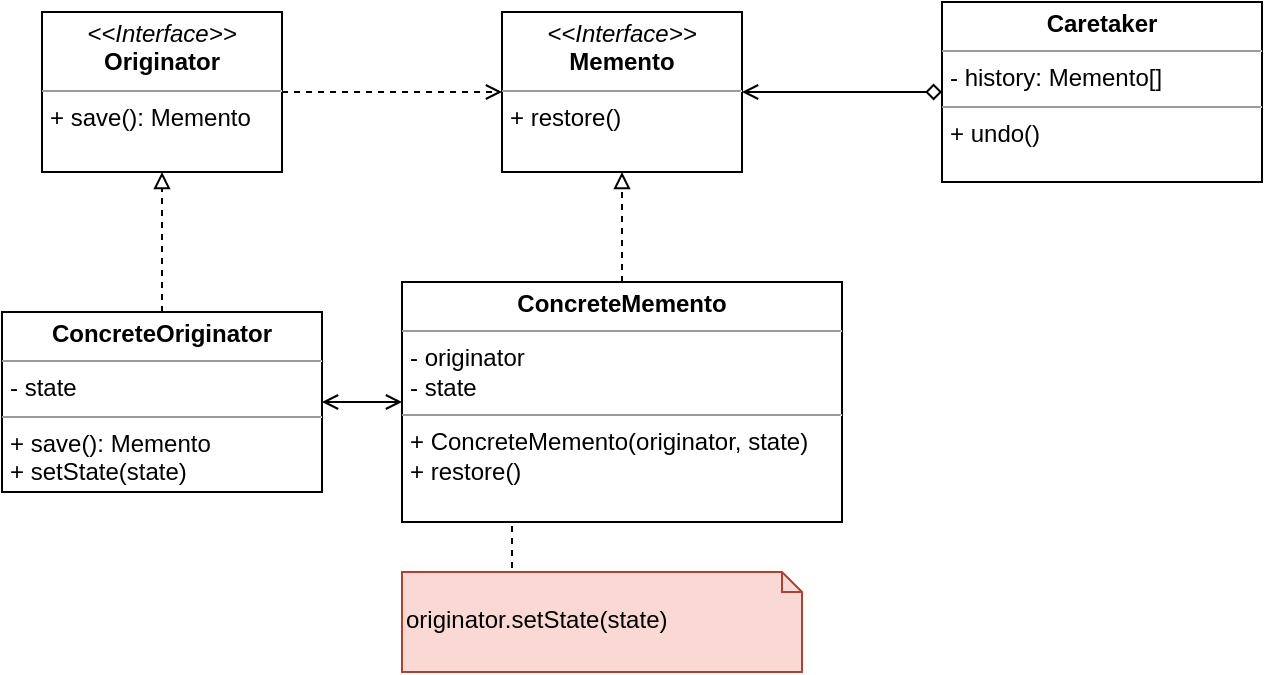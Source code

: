 <mxfile version="20.8.16" type="device"><diagram name="Page-1" id="3tTTXa7rZLXD9XRgYw_m"><mxGraphModel dx="595" dy="654" grid="1" gridSize="10" guides="1" tooltips="1" connect="1" arrows="1" fold="1" page="1" pageScale="1" pageWidth="827" pageHeight="1169" math="0" shadow="0"><root><mxCell id="0"/><mxCell id="1" parent="0"/><mxCell id="pShXJEOkSPsgOpPh4vYT-6" style="edgeStyle=orthogonalEdgeStyle;rounded=0;orthogonalLoop=1;jettySize=auto;html=1;exitX=1;exitY=0.5;exitDx=0;exitDy=0;dashed=1;endArrow=open;endFill=0;" edge="1" parent="1" source="pShXJEOkSPsgOpPh4vYT-1" target="pShXJEOkSPsgOpPh4vYT-2"><mxGeometry relative="1" as="geometry"/></mxCell><mxCell id="pShXJEOkSPsgOpPh4vYT-1" value="&lt;p style=&quot;margin:0px;margin-top:4px;text-align:center;&quot;&gt;&lt;i&gt;&amp;lt;&amp;lt;Interface&amp;gt;&amp;gt;&lt;/i&gt;&lt;br&gt;&lt;b&gt;Originator&lt;/b&gt;&lt;/p&gt;&lt;hr size=&quot;1&quot;&gt;&lt;p style=&quot;margin:0px;margin-left:4px;&quot;&gt;+ save(): Memento&lt;/p&gt;" style="verticalAlign=top;align=left;overflow=fill;fontSize=12;fontFamily=Helvetica;html=1;" vertex="1" parent="1"><mxGeometry x="80" y="200" width="120" height="80" as="geometry"/></mxCell><mxCell id="pShXJEOkSPsgOpPh4vYT-2" value="&lt;p style=&quot;margin:0px;margin-top:4px;text-align:center;&quot;&gt;&lt;i&gt;&amp;lt;&amp;lt;Interface&amp;gt;&amp;gt;&lt;/i&gt;&lt;br&gt;&lt;b&gt;Memento&lt;/b&gt;&lt;/p&gt;&lt;hr size=&quot;1&quot;&gt;&lt;p style=&quot;margin:0px;margin-left:4px;&quot;&gt;+ restore()&lt;/p&gt;" style="verticalAlign=top;align=left;overflow=fill;fontSize=12;fontFamily=Helvetica;html=1;" vertex="1" parent="1"><mxGeometry x="310" y="200" width="120" height="80" as="geometry"/></mxCell><mxCell id="pShXJEOkSPsgOpPh4vYT-8" style="edgeStyle=orthogonalEdgeStyle;rounded=0;orthogonalLoop=1;jettySize=auto;html=1;exitX=0.5;exitY=0;exitDx=0;exitDy=0;entryX=0.5;entryY=1;entryDx=0;entryDy=0;dashed=1;endArrow=block;endFill=0;" edge="1" parent="1" source="pShXJEOkSPsgOpPh4vYT-3" target="pShXJEOkSPsgOpPh4vYT-1"><mxGeometry relative="1" as="geometry"/></mxCell><mxCell id="pShXJEOkSPsgOpPh4vYT-10" style="edgeStyle=orthogonalEdgeStyle;rounded=0;orthogonalLoop=1;jettySize=auto;html=1;exitX=1;exitY=0.5;exitDx=0;exitDy=0;startArrow=open;startFill=0;endArrow=open;endFill=0;" edge="1" parent="1" source="pShXJEOkSPsgOpPh4vYT-3" target="pShXJEOkSPsgOpPh4vYT-4"><mxGeometry relative="1" as="geometry"/></mxCell><mxCell id="pShXJEOkSPsgOpPh4vYT-3" value="&lt;p style=&quot;margin:0px;margin-top:4px;text-align:center;&quot;&gt;&lt;b&gt;ConcreteOriginator&lt;/b&gt;&lt;/p&gt;&lt;hr size=&quot;1&quot;&gt;&lt;p style=&quot;margin:0px;margin-left:4px;&quot;&gt;- state&lt;/p&gt;&lt;hr size=&quot;1&quot;&gt;&lt;p style=&quot;margin:0px;margin-left:4px;&quot;&gt;+ save(): Memento&lt;/p&gt;&lt;p style=&quot;margin:0px;margin-left:4px;&quot;&gt;+ setState(state)&lt;/p&gt;" style="verticalAlign=top;align=left;overflow=fill;fontSize=12;fontFamily=Helvetica;html=1;" vertex="1" parent="1"><mxGeometry x="60" y="350" width="160" height="90" as="geometry"/></mxCell><mxCell id="pShXJEOkSPsgOpPh4vYT-9" style="edgeStyle=orthogonalEdgeStyle;rounded=0;orthogonalLoop=1;jettySize=auto;html=1;exitX=0.5;exitY=0;exitDx=0;exitDy=0;dashed=1;endArrow=block;endFill=0;" edge="1" parent="1" source="pShXJEOkSPsgOpPh4vYT-4" target="pShXJEOkSPsgOpPh4vYT-2"><mxGeometry relative="1" as="geometry"/></mxCell><mxCell id="pShXJEOkSPsgOpPh4vYT-4" value="&lt;p style=&quot;margin:0px;margin-top:4px;text-align:center;&quot;&gt;&lt;b&gt;ConcreteMemento&lt;/b&gt;&lt;/p&gt;&lt;hr size=&quot;1&quot;&gt;&lt;p style=&quot;margin:0px;margin-left:4px;&quot;&gt;- originator&lt;/p&gt;&lt;p style=&quot;margin:0px;margin-left:4px;&quot;&gt;- state&lt;/p&gt;&lt;hr size=&quot;1&quot;&gt;&lt;p style=&quot;margin:0px;margin-left:4px;&quot;&gt;+ ConcreteMemento(originator, state)&lt;/p&gt;&lt;p style=&quot;margin:0px;margin-left:4px;&quot;&gt;+ restore()&lt;/p&gt;" style="verticalAlign=top;align=left;overflow=fill;fontSize=12;fontFamily=Helvetica;html=1;" vertex="1" parent="1"><mxGeometry x="260" y="335" width="220" height="120" as="geometry"/></mxCell><mxCell id="pShXJEOkSPsgOpPh4vYT-7" style="edgeStyle=orthogonalEdgeStyle;rounded=0;orthogonalLoop=1;jettySize=auto;html=1;exitX=0;exitY=0.5;exitDx=0;exitDy=0;entryX=1;entryY=0.5;entryDx=0;entryDy=0;endArrow=open;endFill=0;startArrow=diamond;startFill=0;" edge="1" parent="1" source="pShXJEOkSPsgOpPh4vYT-5" target="pShXJEOkSPsgOpPh4vYT-2"><mxGeometry relative="1" as="geometry"/></mxCell><mxCell id="pShXJEOkSPsgOpPh4vYT-5" value="&lt;p style=&quot;margin:0px;margin-top:4px;text-align:center;&quot;&gt;&lt;b&gt;Caretaker&lt;/b&gt;&lt;/p&gt;&lt;hr size=&quot;1&quot;&gt;&lt;p style=&quot;margin:0px;margin-left:4px;&quot;&gt;- history: Memento[]&lt;/p&gt;&lt;hr size=&quot;1&quot;&gt;&lt;p style=&quot;margin:0px;margin-left:4px;&quot;&gt;+ undo()&lt;/p&gt;" style="verticalAlign=top;align=left;overflow=fill;fontSize=12;fontFamily=Helvetica;html=1;" vertex="1" parent="1"><mxGeometry x="530" y="195" width="160" height="90" as="geometry"/></mxCell><mxCell id="pShXJEOkSPsgOpPh4vYT-14" style="edgeStyle=orthogonalEdgeStyle;rounded=0;orthogonalLoop=1;jettySize=auto;html=1;exitX=0;exitY=0;exitDx=95;exitDy=0;exitPerimeter=0;entryX=0.25;entryY=1;entryDx=0;entryDy=0;dashed=1;startArrow=none;startFill=0;endArrow=none;endFill=0;" edge="1" parent="1" source="pShXJEOkSPsgOpPh4vYT-12" target="pShXJEOkSPsgOpPh4vYT-4"><mxGeometry relative="1" as="geometry"><Array as="points"><mxPoint x="315" y="480"/></Array></mxGeometry></mxCell><mxCell id="pShXJEOkSPsgOpPh4vYT-12" value="originator.setState(state)" style="shape=note2;boundedLbl=1;whiteSpace=wrap;html=1;size=10;verticalAlign=top;align=left;fillColor=#fad9d5;strokeColor=#ae4132;" vertex="1" parent="1"><mxGeometry x="260" y="480" width="200" height="50" as="geometry"/></mxCell></root></mxGraphModel></diagram></mxfile>